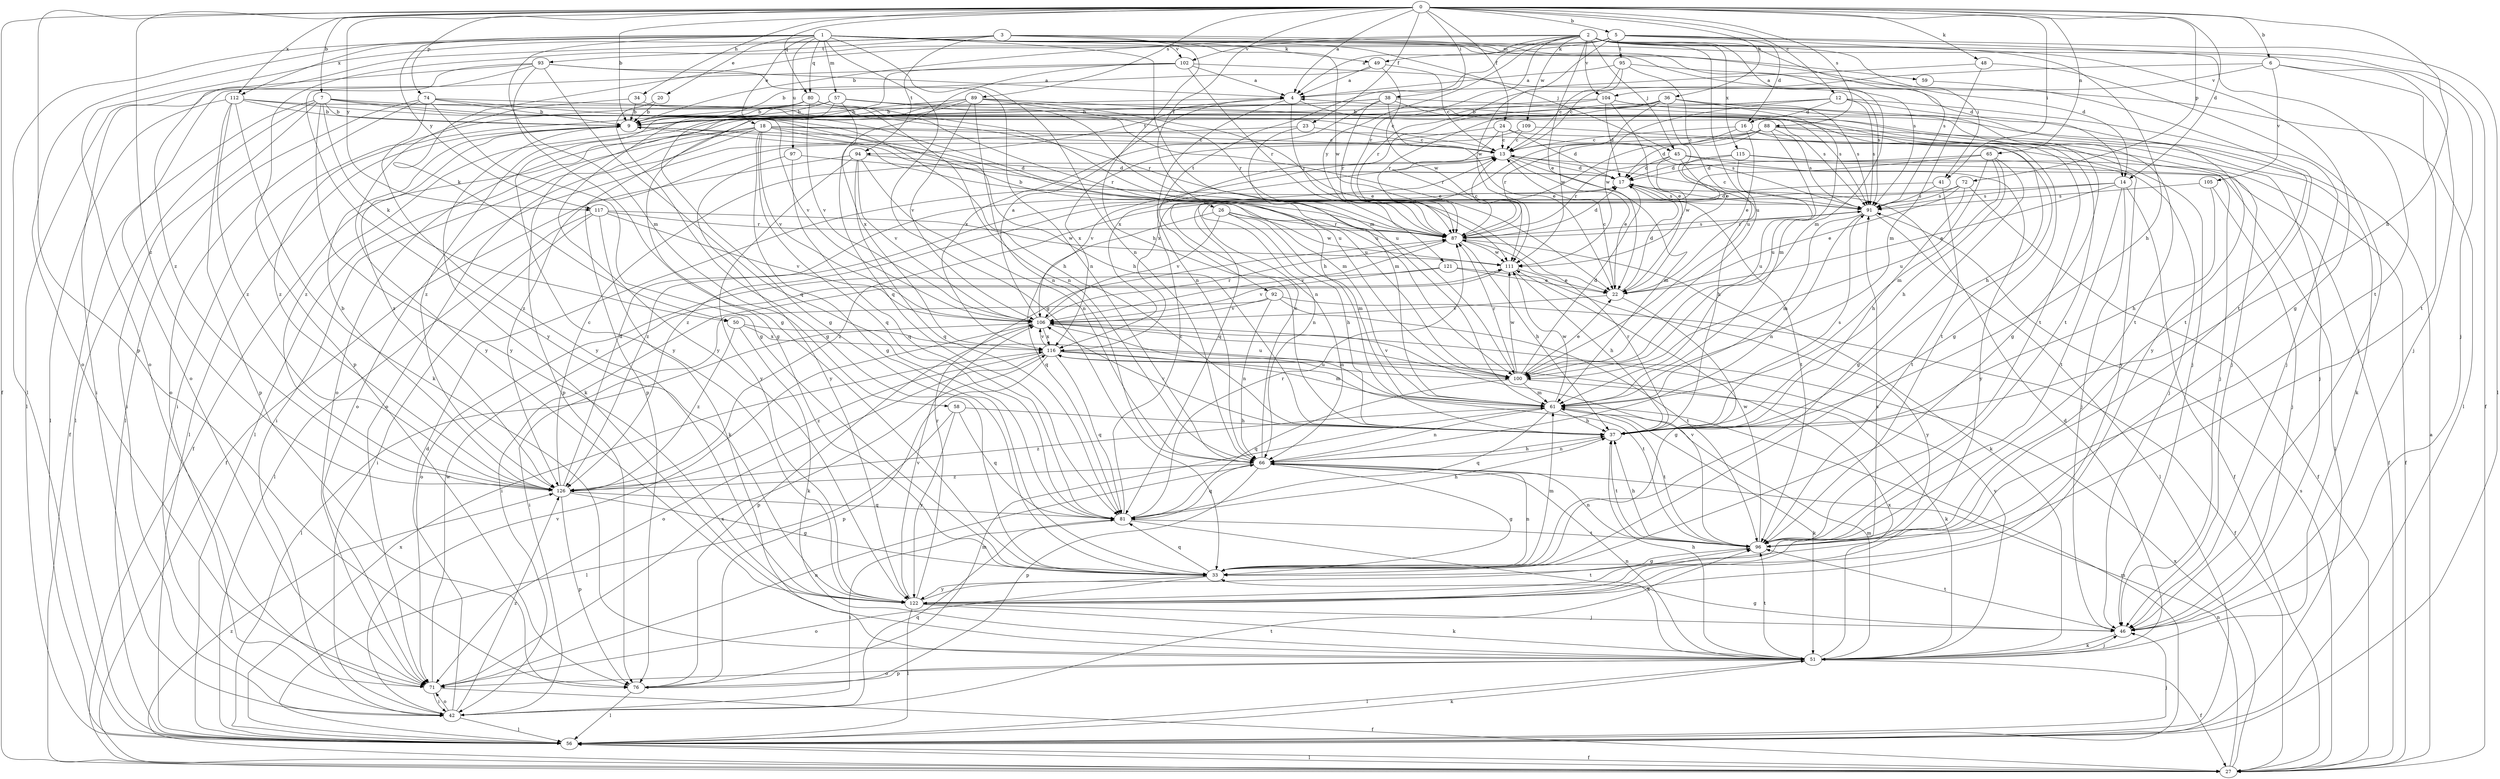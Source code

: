 strict digraph  {
0;
1;
2;
3;
4;
5;
6;
7;
9;
12;
13;
14;
16;
17;
18;
20;
22;
23;
24;
26;
27;
33;
34;
36;
37;
38;
41;
42;
45;
46;
48;
49;
50;
51;
56;
57;
58;
59;
61;
65;
66;
71;
72;
74;
76;
80;
81;
87;
88;
89;
91;
92;
93;
94;
95;
96;
97;
100;
102;
104;
105;
106;
109;
111;
112;
115;
116;
117;
121;
122;
126;
0 -> 4  [label=a];
0 -> 5  [label=b];
0 -> 6  [label=b];
0 -> 7  [label=b];
0 -> 9  [label=b];
0 -> 12  [label=c];
0 -> 14  [label=d];
0 -> 23  [label=f];
0 -> 24  [label=f];
0 -> 26  [label=f];
0 -> 27  [label=f];
0 -> 34  [label=h];
0 -> 36  [label=h];
0 -> 37  [label=h];
0 -> 38  [label=i];
0 -> 41  [label=i];
0 -> 48  [label=k];
0 -> 65  [label=n];
0 -> 72  [label=p];
0 -> 74  [label=p];
0 -> 76  [label=p];
0 -> 80  [label=q];
0 -> 88  [label=s];
0 -> 89  [label=s];
0 -> 112  [label=x];
0 -> 117  [label=y];
0 -> 126  [label=z];
1 -> 14  [label=d];
1 -> 18  [label=e];
1 -> 20  [label=e];
1 -> 33  [label=g];
1 -> 45  [label=j];
1 -> 49  [label=k];
1 -> 56  [label=l];
1 -> 57  [label=m];
1 -> 58  [label=m];
1 -> 59  [label=m];
1 -> 61  [label=m];
1 -> 66  [label=n];
1 -> 71  [label=o];
1 -> 80  [label=q];
1 -> 91  [label=s];
1 -> 97  [label=u];
1 -> 102  [label=v];
1 -> 112  [label=x];
1 -> 117  [label=y];
2 -> 4  [label=a];
2 -> 9  [label=b];
2 -> 22  [label=e];
2 -> 27  [label=f];
2 -> 37  [label=h];
2 -> 41  [label=i];
2 -> 45  [label=j];
2 -> 61  [label=m];
2 -> 87  [label=r];
2 -> 91  [label=s];
2 -> 92  [label=t];
2 -> 100  [label=u];
2 -> 102  [label=v];
2 -> 104  [label=v];
2 -> 109  [label=w];
2 -> 115  [label=x];
2 -> 121  [label=y];
3 -> 14  [label=d];
3 -> 37  [label=h];
3 -> 46  [label=j];
3 -> 71  [label=o];
3 -> 93  [label=t];
3 -> 94  [label=t];
3 -> 111  [label=w];
3 -> 126  [label=z];
4 -> 9  [label=b];
4 -> 33  [label=g];
4 -> 66  [label=n];
4 -> 87  [label=r];
4 -> 94  [label=t];
5 -> 16  [label=d];
5 -> 33  [label=g];
5 -> 49  [label=k];
5 -> 50  [label=k];
5 -> 56  [label=l];
5 -> 76  [label=p];
5 -> 95  [label=t];
5 -> 96  [label=t];
5 -> 111  [label=w];
6 -> 13  [label=c];
6 -> 46  [label=j];
6 -> 96  [label=t];
6 -> 104  [label=v];
6 -> 105  [label=v];
7 -> 9  [label=b];
7 -> 27  [label=f];
7 -> 42  [label=i];
7 -> 50  [label=k];
7 -> 56  [label=l];
7 -> 91  [label=s];
7 -> 100  [label=u];
7 -> 106  [label=v];
7 -> 122  [label=y];
9 -> 13  [label=c];
9 -> 51  [label=k];
9 -> 56  [label=l];
9 -> 87  [label=r];
9 -> 126  [label=z];
12 -> 16  [label=d];
12 -> 46  [label=j];
12 -> 71  [label=o];
12 -> 76  [label=p];
12 -> 91  [label=s];
12 -> 96  [label=t];
12 -> 111  [label=w];
13 -> 17  [label=d];
13 -> 22  [label=e];
13 -> 56  [label=l];
13 -> 61  [label=m];
13 -> 106  [label=v];
14 -> 22  [label=e];
14 -> 27  [label=f];
14 -> 46  [label=j];
14 -> 66  [label=n];
14 -> 91  [label=s];
14 -> 96  [label=t];
16 -> 13  [label=c];
16 -> 22  [label=e];
16 -> 37  [label=h];
16 -> 46  [label=j];
16 -> 87  [label=r];
17 -> 91  [label=s];
17 -> 96  [label=t];
18 -> 13  [label=c];
18 -> 27  [label=f];
18 -> 33  [label=g];
18 -> 42  [label=i];
18 -> 56  [label=l];
18 -> 61  [label=m];
18 -> 71  [label=o];
18 -> 81  [label=q];
18 -> 91  [label=s];
18 -> 100  [label=u];
18 -> 106  [label=v];
20 -> 9  [label=b];
20 -> 33  [label=g];
22 -> 13  [label=c];
22 -> 17  [label=d];
22 -> 33  [label=g];
22 -> 106  [label=v];
23 -> 13  [label=c];
23 -> 61  [label=m];
23 -> 71  [label=o];
24 -> 13  [label=c];
24 -> 17  [label=d];
24 -> 87  [label=r];
24 -> 122  [label=y];
24 -> 126  [label=z];
26 -> 37  [label=h];
26 -> 61  [label=m];
26 -> 81  [label=q];
26 -> 87  [label=r];
26 -> 106  [label=v];
26 -> 111  [label=w];
27 -> 4  [label=a];
27 -> 56  [label=l];
27 -> 66  [label=n];
27 -> 91  [label=s];
27 -> 116  [label=x];
27 -> 126  [label=z];
33 -> 61  [label=m];
33 -> 66  [label=n];
33 -> 71  [label=o];
33 -> 81  [label=q];
33 -> 122  [label=y];
34 -> 9  [label=b];
34 -> 87  [label=r];
34 -> 122  [label=y];
36 -> 9  [label=b];
36 -> 22  [label=e];
36 -> 61  [label=m];
36 -> 87  [label=r];
36 -> 91  [label=s];
36 -> 111  [label=w];
36 -> 116  [label=x];
36 -> 122  [label=y];
37 -> 66  [label=n];
37 -> 87  [label=r];
37 -> 91  [label=s];
37 -> 96  [label=t];
37 -> 106  [label=v];
38 -> 9  [label=b];
38 -> 22  [label=e];
38 -> 46  [label=j];
38 -> 87  [label=r];
38 -> 91  [label=s];
38 -> 116  [label=x];
38 -> 126  [label=z];
41 -> 91  [label=s];
41 -> 96  [label=t];
41 -> 126  [label=z];
42 -> 17  [label=d];
42 -> 56  [label=l];
42 -> 71  [label=o];
42 -> 81  [label=q];
42 -> 96  [label=t];
42 -> 106  [label=v];
42 -> 126  [label=z];
45 -> 17  [label=d];
45 -> 27  [label=f];
45 -> 37  [label=h];
45 -> 87  [label=r];
45 -> 111  [label=w];
45 -> 122  [label=y];
46 -> 33  [label=g];
46 -> 51  [label=k];
46 -> 96  [label=t];
48 -> 4  [label=a];
48 -> 46  [label=j];
48 -> 61  [label=m];
49 -> 4  [label=a];
49 -> 9  [label=b];
49 -> 13  [label=c];
49 -> 111  [label=w];
50 -> 51  [label=k];
50 -> 100  [label=u];
50 -> 116  [label=x];
50 -> 126  [label=z];
51 -> 17  [label=d];
51 -> 27  [label=f];
51 -> 37  [label=h];
51 -> 46  [label=j];
51 -> 56  [label=l];
51 -> 61  [label=m];
51 -> 66  [label=n];
51 -> 71  [label=o];
51 -> 76  [label=p];
51 -> 96  [label=t];
51 -> 106  [label=v];
51 -> 116  [label=x];
56 -> 27  [label=f];
56 -> 46  [label=j];
56 -> 51  [label=k];
56 -> 61  [label=m];
56 -> 116  [label=x];
57 -> 9  [label=b];
57 -> 42  [label=i];
57 -> 46  [label=j];
57 -> 96  [label=t];
57 -> 100  [label=u];
57 -> 116  [label=x];
57 -> 122  [label=y];
58 -> 37  [label=h];
58 -> 56  [label=l];
58 -> 81  [label=q];
58 -> 122  [label=y];
59 -> 96  [label=t];
61 -> 37  [label=h];
61 -> 51  [label=k];
61 -> 66  [label=n];
61 -> 81  [label=q];
61 -> 96  [label=t];
61 -> 111  [label=w];
61 -> 126  [label=z];
65 -> 17  [label=d];
65 -> 33  [label=g];
65 -> 37  [label=h];
65 -> 61  [label=m];
65 -> 100  [label=u];
65 -> 126  [label=z];
66 -> 13  [label=c];
66 -> 33  [label=g];
66 -> 37  [label=h];
66 -> 76  [label=p];
66 -> 81  [label=q];
66 -> 126  [label=z];
71 -> 27  [label=f];
71 -> 42  [label=i];
71 -> 66  [label=n];
71 -> 111  [label=w];
71 -> 116  [label=x];
72 -> 22  [label=e];
72 -> 27  [label=f];
72 -> 37  [label=h];
72 -> 91  [label=s];
72 -> 126  [label=z];
74 -> 9  [label=b];
74 -> 13  [label=c];
74 -> 33  [label=g];
74 -> 37  [label=h];
74 -> 56  [label=l];
74 -> 71  [label=o];
74 -> 122  [label=y];
76 -> 56  [label=l];
76 -> 61  [label=m];
80 -> 9  [label=b];
80 -> 37  [label=h];
80 -> 66  [label=n];
80 -> 100  [label=u];
80 -> 106  [label=v];
80 -> 122  [label=y];
80 -> 126  [label=z];
81 -> 13  [label=c];
81 -> 37  [label=h];
81 -> 42  [label=i];
81 -> 51  [label=k];
81 -> 87  [label=r];
81 -> 96  [label=t];
87 -> 9  [label=b];
87 -> 13  [label=c];
87 -> 17  [label=d];
87 -> 37  [label=h];
87 -> 51  [label=k];
87 -> 91  [label=s];
87 -> 106  [label=v];
87 -> 111  [label=w];
88 -> 13  [label=c];
88 -> 17  [label=d];
88 -> 46  [label=j];
88 -> 51  [label=k];
88 -> 66  [label=n];
88 -> 91  [label=s];
88 -> 100  [label=u];
88 -> 116  [label=x];
89 -> 9  [label=b];
89 -> 22  [label=e];
89 -> 33  [label=g];
89 -> 66  [label=n];
89 -> 87  [label=r];
89 -> 96  [label=t];
89 -> 106  [label=v];
89 -> 126  [label=z];
91 -> 13  [label=c];
91 -> 17  [label=d];
91 -> 56  [label=l];
91 -> 61  [label=m];
91 -> 66  [label=n];
91 -> 87  [label=r];
92 -> 27  [label=f];
92 -> 42  [label=i];
92 -> 66  [label=n];
92 -> 96  [label=t];
92 -> 106  [label=v];
93 -> 4  [label=a];
93 -> 33  [label=g];
93 -> 42  [label=i];
93 -> 56  [label=l];
93 -> 66  [label=n];
93 -> 81  [label=q];
93 -> 122  [label=y];
94 -> 17  [label=d];
94 -> 27  [label=f];
94 -> 66  [label=n];
94 -> 81  [label=q];
94 -> 106  [label=v];
94 -> 122  [label=y];
95 -> 4  [label=a];
95 -> 13  [label=c];
95 -> 56  [label=l];
95 -> 87  [label=r];
95 -> 100  [label=u];
96 -> 33  [label=g];
96 -> 37  [label=h];
96 -> 66  [label=n];
96 -> 106  [label=v];
96 -> 111  [label=w];
97 -> 17  [label=d];
97 -> 81  [label=q];
97 -> 122  [label=y];
100 -> 17  [label=d];
100 -> 22  [label=e];
100 -> 51  [label=k];
100 -> 61  [label=m];
100 -> 81  [label=q];
100 -> 87  [label=r];
100 -> 106  [label=v];
100 -> 111  [label=w];
102 -> 4  [label=a];
102 -> 33  [label=g];
102 -> 71  [label=o];
102 -> 81  [label=q];
102 -> 87  [label=r];
102 -> 91  [label=s];
104 -> 9  [label=b];
104 -> 17  [label=d];
104 -> 22  [label=e];
104 -> 33  [label=g];
104 -> 76  [label=p];
104 -> 96  [label=t];
105 -> 37  [label=h];
105 -> 46  [label=j];
105 -> 91  [label=s];
106 -> 4  [label=a];
106 -> 56  [label=l];
106 -> 61  [label=m];
106 -> 76  [label=p];
106 -> 87  [label=r];
106 -> 116  [label=x];
109 -> 13  [label=c];
109 -> 96  [label=t];
109 -> 116  [label=x];
111 -> 22  [label=e];
111 -> 37  [label=h];
111 -> 42  [label=i];
112 -> 9  [label=b];
112 -> 22  [label=e];
112 -> 37  [label=h];
112 -> 51  [label=k];
112 -> 56  [label=l];
112 -> 76  [label=p];
112 -> 126  [label=z];
115 -> 17  [label=d];
115 -> 27  [label=f];
115 -> 46  [label=j];
115 -> 81  [label=q];
115 -> 100  [label=u];
116 -> 61  [label=m];
116 -> 71  [label=o];
116 -> 76  [label=p];
116 -> 81  [label=q];
116 -> 96  [label=t];
116 -> 100  [label=u];
116 -> 106  [label=v];
116 -> 126  [label=z];
117 -> 42  [label=i];
117 -> 51  [label=k];
117 -> 56  [label=l];
117 -> 87  [label=r];
117 -> 106  [label=v];
117 -> 111  [label=w];
121 -> 22  [label=e];
121 -> 71  [label=o];
121 -> 106  [label=v];
121 -> 122  [label=y];
122 -> 46  [label=j];
122 -> 51  [label=k];
122 -> 56  [label=l];
122 -> 87  [label=r];
122 -> 91  [label=s];
122 -> 96  [label=t];
122 -> 106  [label=v];
126 -> 9  [label=b];
126 -> 13  [label=c];
126 -> 17  [label=d];
126 -> 33  [label=g];
126 -> 76  [label=p];
126 -> 81  [label=q];
}
